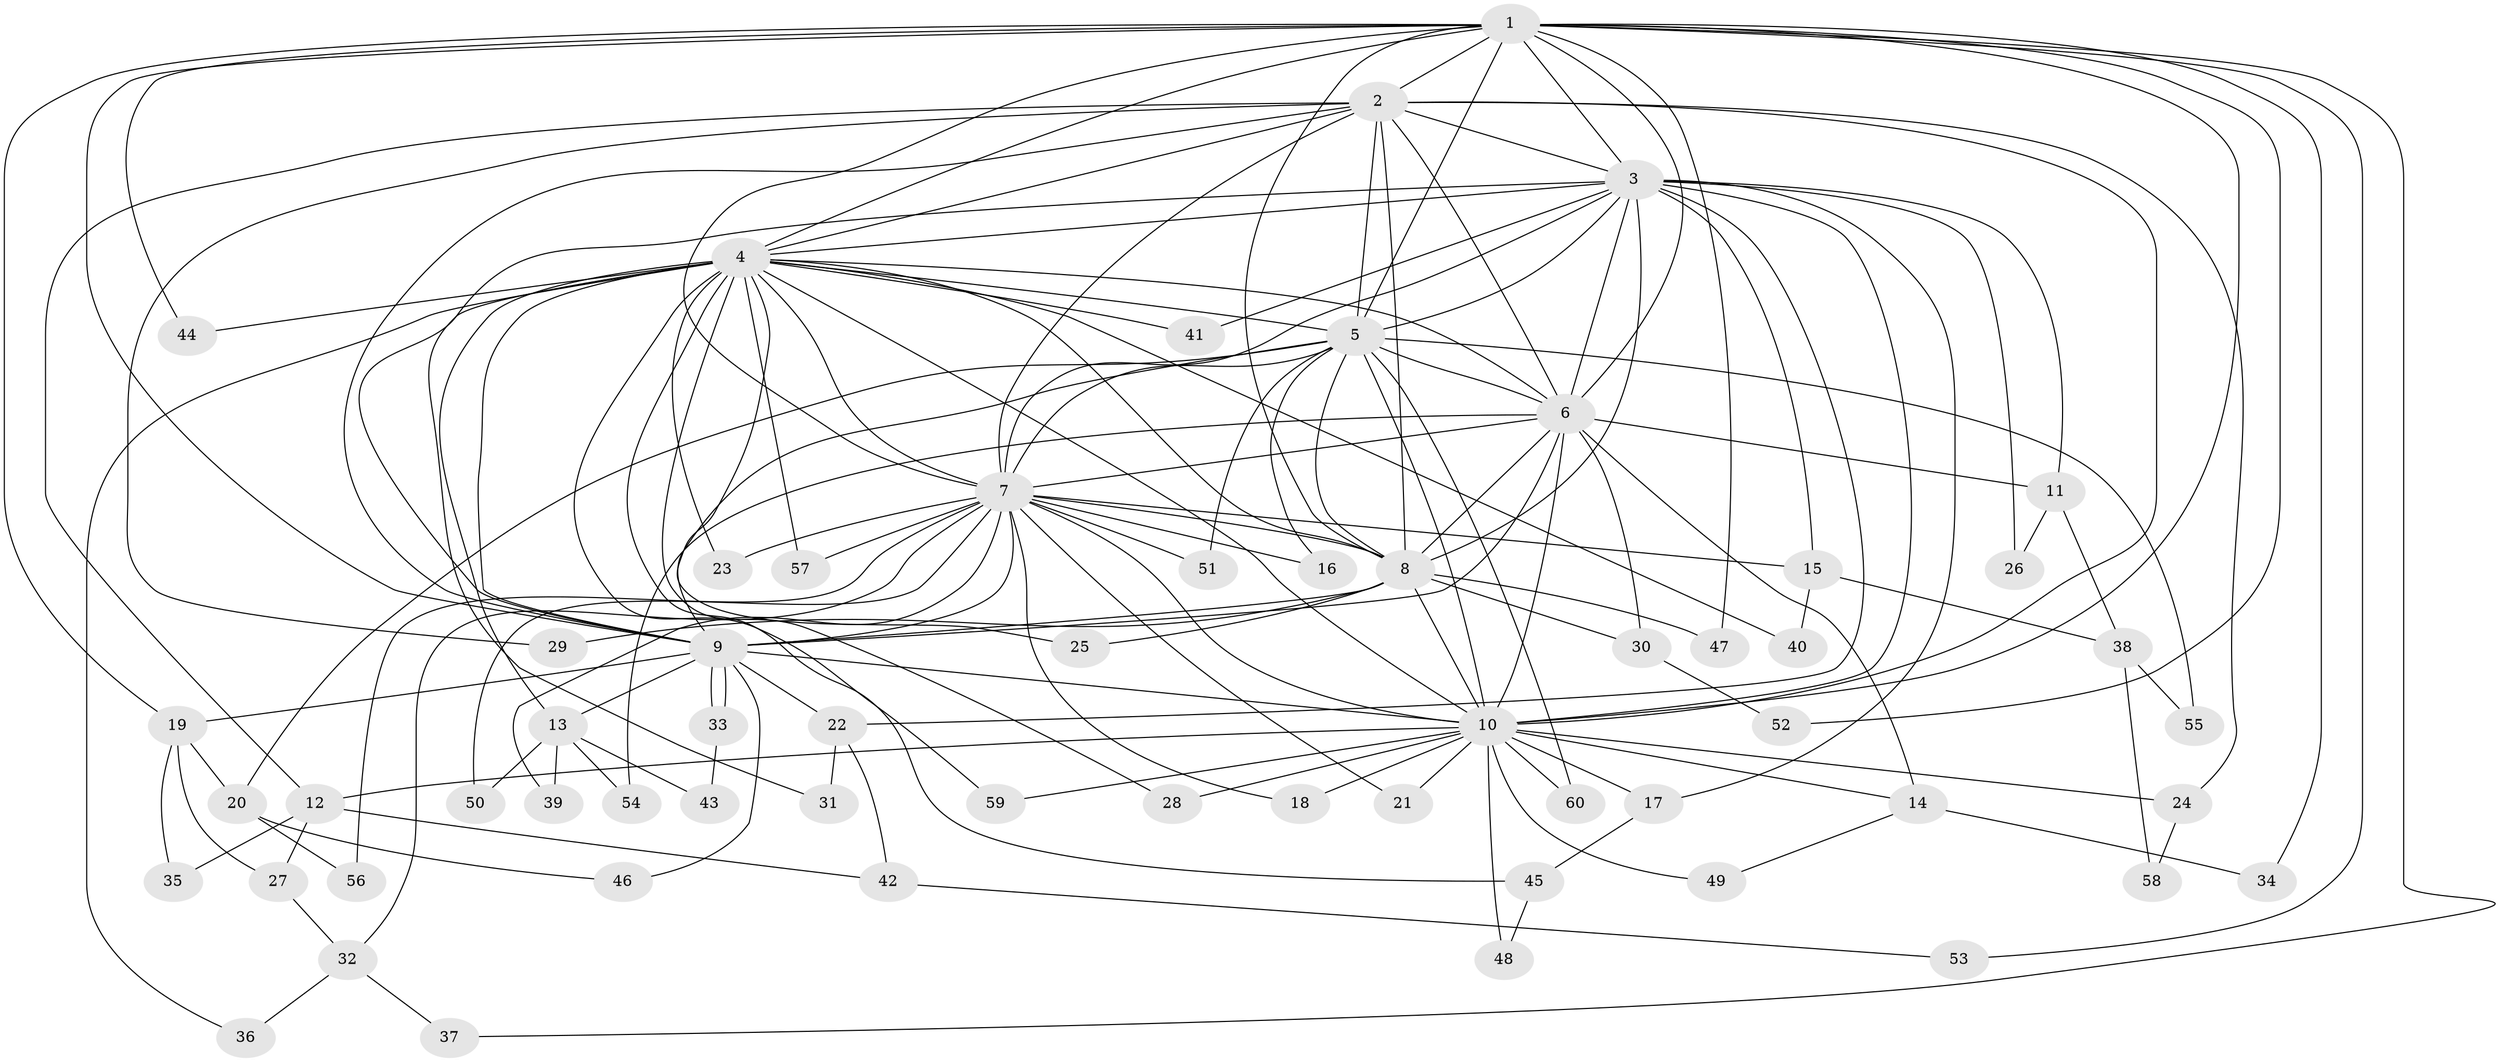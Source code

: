 // coarse degree distribution, {13: 0.046511627906976744, 11: 0.046511627906976744, 14: 0.046511627906976744, 5: 0.046511627906976744, 2: 0.4186046511627907, 3: 0.16279069767441862, 18: 0.046511627906976744, 4: 0.13953488372093023, 6: 0.023255813953488372, 17: 0.023255813953488372}
// Generated by graph-tools (version 1.1) at 2025/36/03/04/25 23:36:38]
// undirected, 60 vertices, 145 edges
graph export_dot {
  node [color=gray90,style=filled];
  1;
  2;
  3;
  4;
  5;
  6;
  7;
  8;
  9;
  10;
  11;
  12;
  13;
  14;
  15;
  16;
  17;
  18;
  19;
  20;
  21;
  22;
  23;
  24;
  25;
  26;
  27;
  28;
  29;
  30;
  31;
  32;
  33;
  34;
  35;
  36;
  37;
  38;
  39;
  40;
  41;
  42;
  43;
  44;
  45;
  46;
  47;
  48;
  49;
  50;
  51;
  52;
  53;
  54;
  55;
  56;
  57;
  58;
  59;
  60;
  1 -- 2;
  1 -- 3;
  1 -- 4;
  1 -- 5;
  1 -- 6;
  1 -- 7;
  1 -- 8;
  1 -- 9;
  1 -- 10;
  1 -- 19;
  1 -- 34;
  1 -- 37;
  1 -- 44;
  1 -- 47;
  1 -- 52;
  1 -- 53;
  2 -- 3;
  2 -- 4;
  2 -- 5;
  2 -- 6;
  2 -- 7;
  2 -- 8;
  2 -- 9;
  2 -- 10;
  2 -- 12;
  2 -- 24;
  2 -- 29;
  3 -- 4;
  3 -- 5;
  3 -- 6;
  3 -- 7;
  3 -- 8;
  3 -- 9;
  3 -- 10;
  3 -- 11;
  3 -- 15;
  3 -- 17;
  3 -- 22;
  3 -- 26;
  3 -- 41;
  4 -- 5;
  4 -- 6;
  4 -- 7;
  4 -- 8;
  4 -- 9;
  4 -- 10;
  4 -- 13;
  4 -- 23;
  4 -- 25;
  4 -- 28;
  4 -- 31;
  4 -- 36;
  4 -- 40;
  4 -- 41;
  4 -- 44;
  4 -- 45;
  4 -- 57;
  4 -- 59;
  5 -- 6;
  5 -- 7;
  5 -- 8;
  5 -- 9;
  5 -- 10;
  5 -- 16;
  5 -- 20;
  5 -- 51;
  5 -- 55;
  5 -- 60;
  6 -- 7;
  6 -- 8;
  6 -- 9;
  6 -- 10;
  6 -- 11;
  6 -- 14;
  6 -- 30;
  6 -- 54;
  7 -- 8;
  7 -- 9;
  7 -- 10;
  7 -- 15;
  7 -- 16;
  7 -- 18;
  7 -- 21;
  7 -- 23;
  7 -- 32;
  7 -- 39;
  7 -- 50;
  7 -- 51;
  7 -- 56;
  7 -- 57;
  8 -- 9;
  8 -- 10;
  8 -- 25;
  8 -- 29;
  8 -- 30;
  8 -- 47;
  9 -- 10;
  9 -- 13;
  9 -- 19;
  9 -- 22;
  9 -- 33;
  9 -- 33;
  9 -- 46;
  10 -- 12;
  10 -- 14;
  10 -- 17;
  10 -- 18;
  10 -- 21;
  10 -- 24;
  10 -- 28;
  10 -- 48;
  10 -- 49;
  10 -- 59;
  10 -- 60;
  11 -- 26;
  11 -- 38;
  12 -- 27;
  12 -- 35;
  12 -- 42;
  13 -- 39;
  13 -- 43;
  13 -- 50;
  13 -- 54;
  14 -- 34;
  14 -- 49;
  15 -- 38;
  15 -- 40;
  17 -- 45;
  19 -- 20;
  19 -- 27;
  19 -- 35;
  20 -- 46;
  20 -- 56;
  22 -- 31;
  22 -- 42;
  24 -- 58;
  27 -- 32;
  30 -- 52;
  32 -- 36;
  32 -- 37;
  33 -- 43;
  38 -- 55;
  38 -- 58;
  42 -- 53;
  45 -- 48;
}
